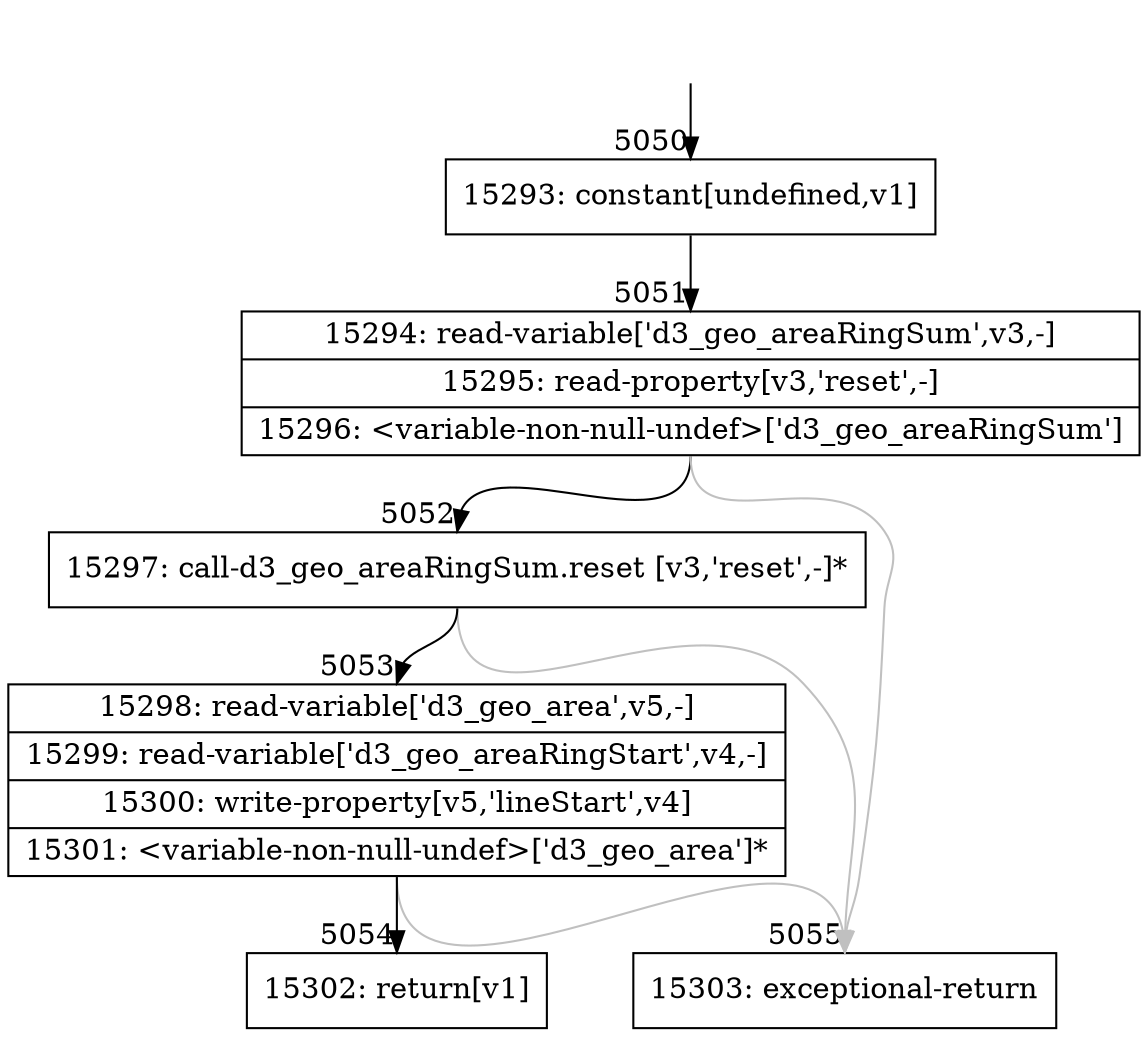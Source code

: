 digraph {
rankdir="TD"
BB_entry483[shape=none,label=""];
BB_entry483 -> BB5050 [tailport=s, headport=n, headlabel="    5050"]
BB5050 [shape=record label="{15293: constant[undefined,v1]}" ] 
BB5050 -> BB5051 [tailport=s, headport=n, headlabel="      5051"]
BB5051 [shape=record label="{15294: read-variable['d3_geo_areaRingSum',v3,-]|15295: read-property[v3,'reset',-]|15296: \<variable-non-null-undef\>['d3_geo_areaRingSum']}" ] 
BB5051 -> BB5052 [tailport=s, headport=n, headlabel="      5052"]
BB5051 -> BB5055 [tailport=s, headport=n, color=gray, headlabel="      5055"]
BB5052 [shape=record label="{15297: call-d3_geo_areaRingSum.reset [v3,'reset',-]*}" ] 
BB5052 -> BB5053 [tailport=s, headport=n, headlabel="      5053"]
BB5052 -> BB5055 [tailport=s, headport=n, color=gray]
BB5053 [shape=record label="{15298: read-variable['d3_geo_area',v5,-]|15299: read-variable['d3_geo_areaRingStart',v4,-]|15300: write-property[v5,'lineStart',v4]|15301: \<variable-non-null-undef\>['d3_geo_area']*}" ] 
BB5053 -> BB5054 [tailport=s, headport=n, headlabel="      5054"]
BB5053 -> BB5055 [tailport=s, headport=n, color=gray]
BB5054 [shape=record label="{15302: return[v1]}" ] 
BB5055 [shape=record label="{15303: exceptional-return}" ] 
//#$~ 2944
}
